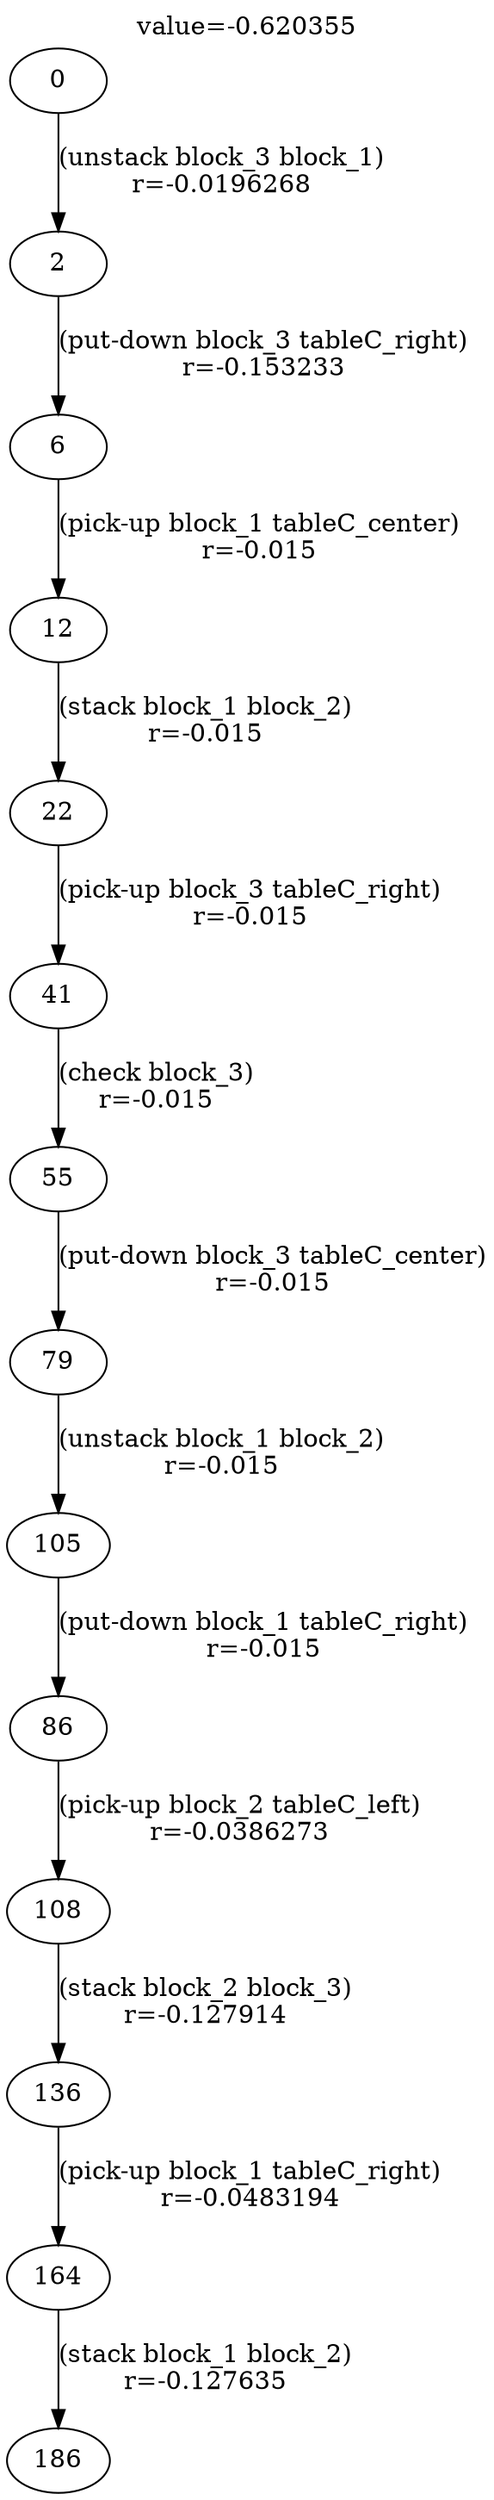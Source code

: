 digraph g{
label="value=-0.620355"
labelloc=top
0->2 [ label="(unstack block_3 block_1)
r=-0.0196268" ];
2->6 [ label="(put-down block_3 tableC_right)
r=-0.153233" ];
6->12 [ label="(pick-up block_1 tableC_center)
r=-0.015" ];
12->22 [ label="(stack block_1 block_2)
r=-0.015" ];
22->41 [ label="(pick-up block_3 tableC_right)
r=-0.015" ];
41->55 [ label="(check block_3)
r=-0.015" ];
55->79 [ label="(put-down block_3 tableC_center)
r=-0.015" ];
79->105 [ label="(unstack block_1 block_2)
r=-0.015" ];
105->86 [ label="(put-down block_1 tableC_right)
r=-0.015" ];
86->108 [ label="(pick-up block_2 tableC_left)
r=-0.0386273" ];
108->136 [ label="(stack block_2 block_3)
r=-0.127914" ];
136->164 [ label="(pick-up block_1 tableC_right)
r=-0.0483194" ];
164->186 [ label="(stack block_1 block_2)
r=-0.127635" ];
}
